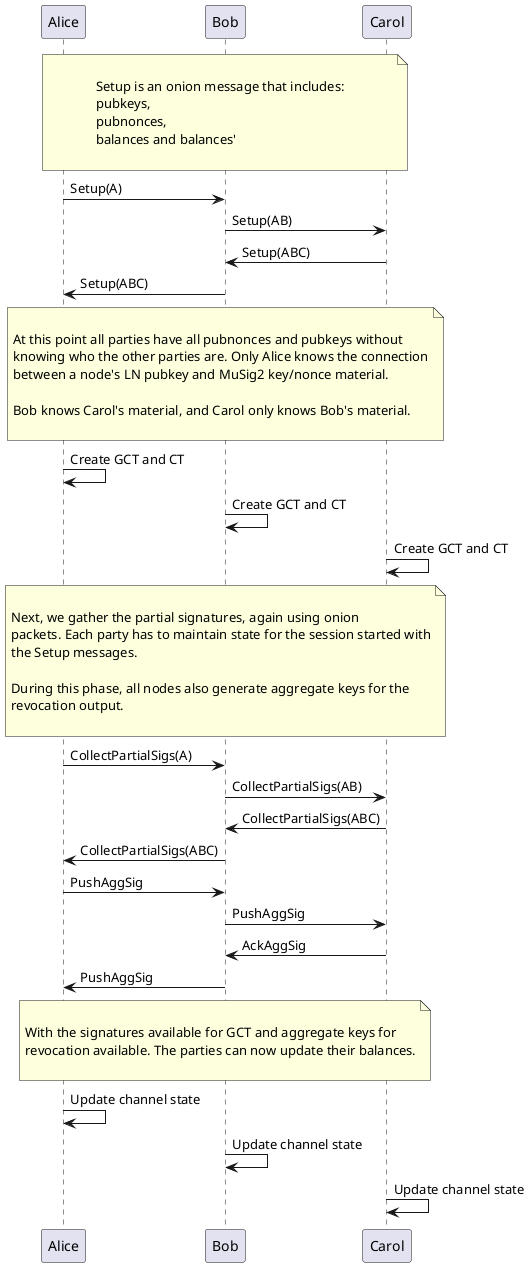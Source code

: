 @startuml

participant Alice
participant Bob
participant Carol

note across

Setup is an onion message that includes:
pubkeys,
pubnonces,
balances and balances'

end note

Alice -> Bob: Setup(A)
Bob -> Carol: Setup(AB)
Carol -> Bob: Setup(ABC)
Bob -> Alice: Setup(ABC)

note across

At this point all parties have all pubnonces and pubkeys without
knowing who the other parties are. Only Alice knows the connection
between a node's LN pubkey and MuSig2 key/nonce material.

Bob knows Carol's material, and Carol only knows Bob's material.

end note

Alice -> Alice: Create GCT and CT
Bob -> Bob: Create GCT and CT
Carol -> Carol: Create GCT and CT

note across

Next, we gather the partial signatures, again using onion
packets. Each party has to maintain state for the session started with
the Setup messages.

During this phase, all nodes also generate aggregate keys for the
revocation output.

end note

Alice -> Bob: CollectPartialSigs(A)
Bob -> Carol: CollectPartialSigs(AB)
Carol -> Bob: CollectPartialSigs(ABC)
Bob -> Alice: CollectPartialSigs(ABC)

Alice -> Bob: PushAggSig
Bob -> Carol: PushAggSig

Carol -> Bob: AckAggSig
Bob -> Alice : PushAggSig

note across

With the signatures available for GCT and aggregate keys for
revocation available. The parties can now update their balances.

end note

Alice -> Alice: Update channel state
Bob -> Bob: Update channel state
Carol -> Carol: Update channel state


@enduml
